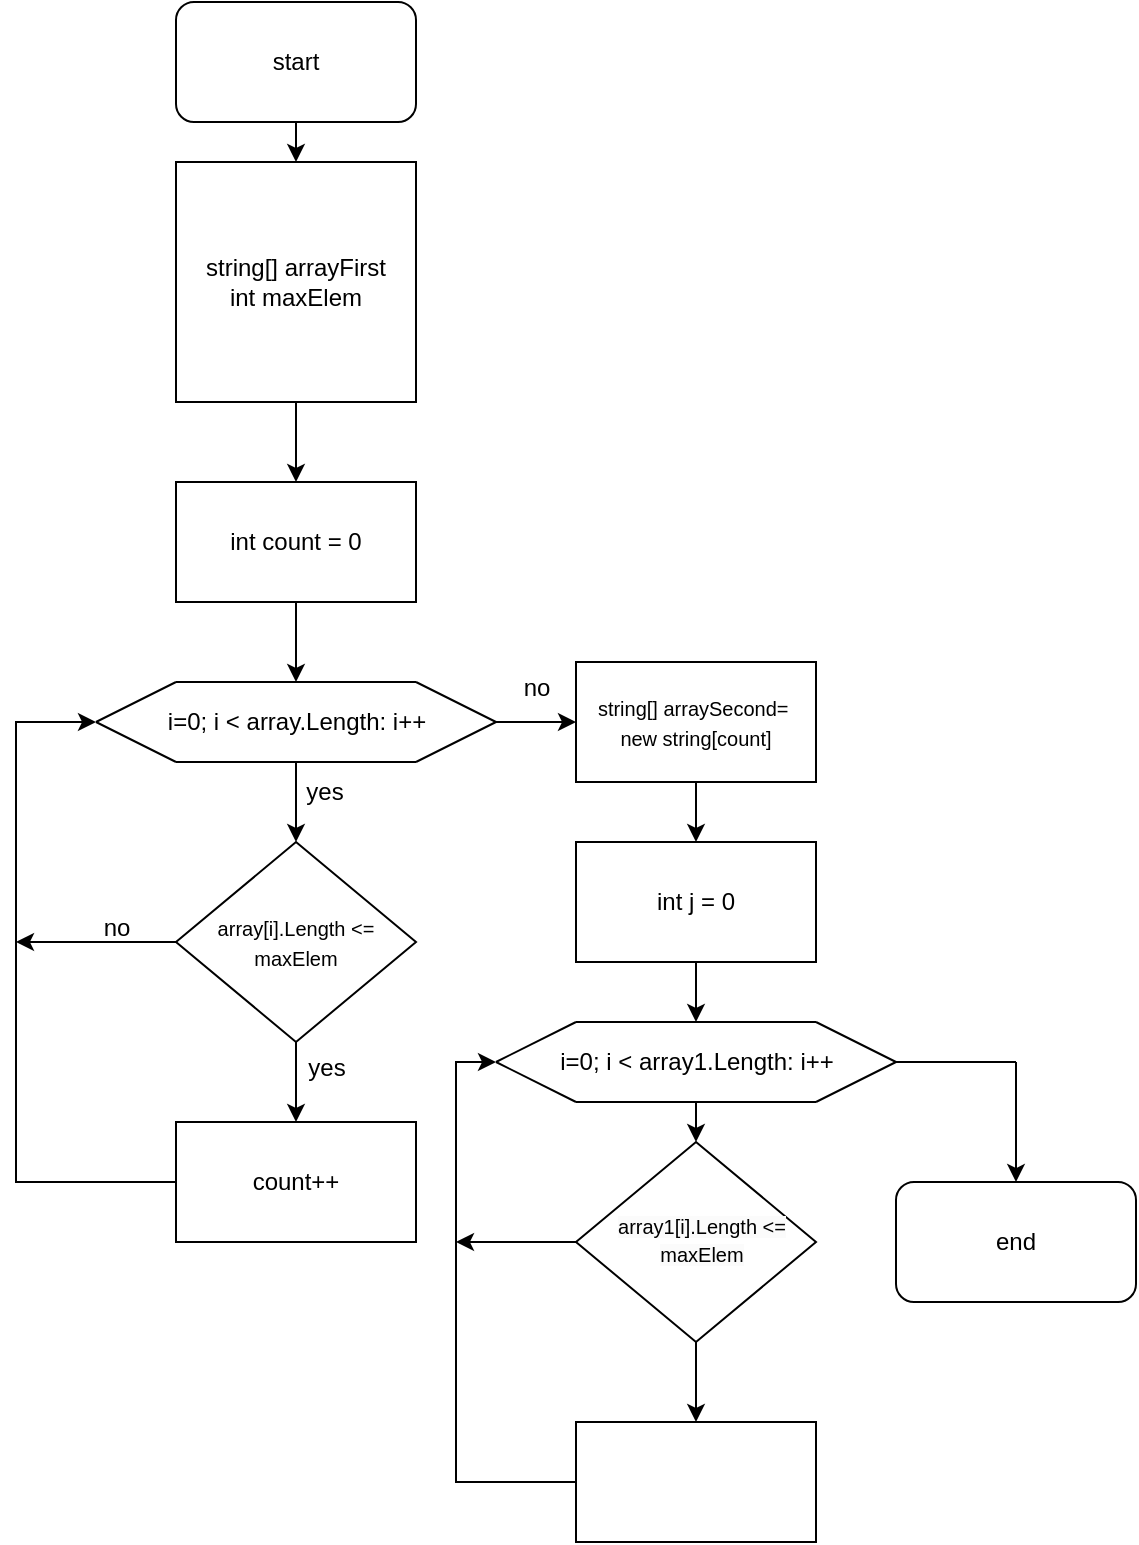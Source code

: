 <mxfile version="21.2.2" type="github">
  <diagram name="Страница 1" id="aZw5PT4t6Rbz9eOodo69">
    <mxGraphModel dx="322" dy="170" grid="1" gridSize="10" guides="1" tooltips="1" connect="1" arrows="1" fold="1" page="1" pageScale="1" pageWidth="827" pageHeight="1169" math="0" shadow="0">
      <root>
        <mxCell id="0" />
        <mxCell id="1" parent="0" />
        <mxCell id="HtTwXuOQGNRcYZnUy2OJ-3" value="" style="edgeStyle=orthogonalEdgeStyle;rounded=0;orthogonalLoop=1;jettySize=auto;html=1;" parent="1" source="HtTwXuOQGNRcYZnUy2OJ-1" edge="1">
          <mxGeometry relative="1" as="geometry">
            <mxPoint x="260" y="120" as="targetPoint" />
          </mxGeometry>
        </mxCell>
        <mxCell id="HtTwXuOQGNRcYZnUy2OJ-1" value="start" style="rounded=1;whiteSpace=wrap;html=1;" parent="1" vertex="1">
          <mxGeometry x="200" y="40" width="120" height="60" as="geometry" />
        </mxCell>
        <mxCell id="BD58i8v402gFr6tfGI4j-9" style="edgeStyle=orthogonalEdgeStyle;rounded=0;orthogonalLoop=1;jettySize=auto;html=1;" parent="1" source="BD58i8v402gFr6tfGI4j-1" edge="1">
          <mxGeometry relative="1" as="geometry">
            <mxPoint x="260" y="280" as="targetPoint" />
          </mxGeometry>
        </mxCell>
        <mxCell id="BD58i8v402gFr6tfGI4j-1" value="string[] arrayFirst&lt;br&gt;int maxElem" style="whiteSpace=wrap;html=1;aspect=fixed;" parent="1" vertex="1">
          <mxGeometry x="200" y="120" width="120" height="120" as="geometry" />
        </mxCell>
        <mxCell id="BD58i8v402gFr6tfGI4j-8" value="" style="group" parent="1" vertex="1" connectable="0">
          <mxGeometry x="160" y="380" width="200" height="40" as="geometry" />
        </mxCell>
        <mxCell id="BD58i8v402gFr6tfGI4j-2" value="" style="endArrow=none;html=1;rounded=0;" parent="BD58i8v402gFr6tfGI4j-8" edge="1">
          <mxGeometry width="50" height="50" relative="1" as="geometry">
            <mxPoint x="40" as="sourcePoint" />
            <mxPoint x="160" as="targetPoint" />
          </mxGeometry>
        </mxCell>
        <mxCell id="BD58i8v402gFr6tfGI4j-3" value="" style="endArrow=none;html=1;rounded=0;" parent="BD58i8v402gFr6tfGI4j-8" edge="1">
          <mxGeometry width="50" height="50" relative="1" as="geometry">
            <mxPoint x="40" y="40" as="sourcePoint" />
            <mxPoint x="160" y="40" as="targetPoint" />
          </mxGeometry>
        </mxCell>
        <mxCell id="BD58i8v402gFr6tfGI4j-4" value="" style="endArrow=none;html=1;rounded=0;" parent="BD58i8v402gFr6tfGI4j-8" edge="1">
          <mxGeometry width="50" height="50" relative="1" as="geometry">
            <mxPoint x="160" as="sourcePoint" />
            <mxPoint x="200" y="20" as="targetPoint" />
          </mxGeometry>
        </mxCell>
        <mxCell id="BD58i8v402gFr6tfGI4j-5" value="" style="endArrow=none;html=1;rounded=0;" parent="BD58i8v402gFr6tfGI4j-8" edge="1">
          <mxGeometry width="50" height="50" relative="1" as="geometry">
            <mxPoint x="160" y="40" as="sourcePoint" />
            <mxPoint x="200" y="20" as="targetPoint" />
          </mxGeometry>
        </mxCell>
        <mxCell id="BD58i8v402gFr6tfGI4j-6" value="" style="endArrow=none;html=1;rounded=0;" parent="BD58i8v402gFr6tfGI4j-8" edge="1">
          <mxGeometry width="50" height="50" relative="1" as="geometry">
            <mxPoint y="20" as="sourcePoint" />
            <mxPoint x="40" y="40" as="targetPoint" />
          </mxGeometry>
        </mxCell>
        <mxCell id="BD58i8v402gFr6tfGI4j-7" value="" style="endArrow=none;html=1;rounded=0;" parent="BD58i8v402gFr6tfGI4j-8" edge="1">
          <mxGeometry width="50" height="50" relative="1" as="geometry">
            <mxPoint y="20" as="sourcePoint" />
            <mxPoint x="40" as="targetPoint" />
          </mxGeometry>
        </mxCell>
        <mxCell id="BD58i8v402gFr6tfGI4j-10" value="i=0; i &amp;lt; array.Length: i++" style="text;html=1;align=center;verticalAlign=middle;resizable=0;points=[];autosize=1;strokeColor=none;fillColor=none;" parent="BD58i8v402gFr6tfGI4j-8" vertex="1">
          <mxGeometry x="25" y="5" width="150" height="30" as="geometry" />
        </mxCell>
        <mxCell id="BD58i8v402gFr6tfGI4j-13" style="edgeStyle=orthogonalEdgeStyle;rounded=0;orthogonalLoop=1;jettySize=auto;html=1;" parent="1" source="BD58i8v402gFr6tfGI4j-11" edge="1">
          <mxGeometry relative="1" as="geometry">
            <mxPoint x="260" y="380" as="targetPoint" />
          </mxGeometry>
        </mxCell>
        <mxCell id="BD58i8v402gFr6tfGI4j-11" value="int count = 0" style="rounded=0;whiteSpace=wrap;html=1;" parent="1" vertex="1">
          <mxGeometry x="200" y="280" width="120" height="60" as="geometry" />
        </mxCell>
        <mxCell id="Bx-cLCsJDMTPzBLQVUO3-3" value="" style="edgeStyle=orthogonalEdgeStyle;rounded=0;orthogonalLoop=1;jettySize=auto;html=1;" parent="1" source="Bx-cLCsJDMTPzBLQVUO3-1" target="Bx-cLCsJDMTPzBLQVUO3-2" edge="1">
          <mxGeometry relative="1" as="geometry" />
        </mxCell>
        <mxCell id="Bx-cLCsJDMTPzBLQVUO3-29" style="edgeStyle=orthogonalEdgeStyle;rounded=0;orthogonalLoop=1;jettySize=auto;html=1;" parent="1" source="Bx-cLCsJDMTPzBLQVUO3-1" edge="1">
          <mxGeometry relative="1" as="geometry">
            <mxPoint x="120" y="510" as="targetPoint" />
          </mxGeometry>
        </mxCell>
        <mxCell id="Bx-cLCsJDMTPzBLQVUO3-1" value="&lt;font style=&quot;font-size: 10px;&quot;&gt;array[i].Length &amp;lt;=&lt;br style=&quot;border-color: var(--border-color);&quot;&gt;maxElem&lt;br&gt;&lt;/font&gt;" style="rhombus;whiteSpace=wrap;html=1;" parent="1" vertex="1">
          <mxGeometry x="200" y="460" width="120" height="100" as="geometry" />
        </mxCell>
        <mxCell id="Bx-cLCsJDMTPzBLQVUO3-4" style="edgeStyle=orthogonalEdgeStyle;rounded=0;orthogonalLoop=1;jettySize=auto;html=1;" parent="1" source="Bx-cLCsJDMTPzBLQVUO3-2" edge="1">
          <mxGeometry relative="1" as="geometry">
            <mxPoint x="160" y="400" as="targetPoint" />
            <Array as="points">
              <mxPoint x="120" y="630" />
              <mxPoint x="120" y="400" />
            </Array>
          </mxGeometry>
        </mxCell>
        <mxCell id="Bx-cLCsJDMTPzBLQVUO3-2" value="count++" style="rounded=0;whiteSpace=wrap;html=1;" parent="1" vertex="1">
          <mxGeometry x="200" y="600" width="120" height="60" as="geometry" />
        </mxCell>
        <mxCell id="Bx-cLCsJDMTPzBLQVUO3-5" value="" style="endArrow=classic;html=1;rounded=0;" parent="1" target="Bx-cLCsJDMTPzBLQVUO3-1" edge="1">
          <mxGeometry width="50" height="50" relative="1" as="geometry">
            <mxPoint x="260" y="420" as="sourcePoint" />
            <mxPoint x="500" y="430" as="targetPoint" />
          </mxGeometry>
        </mxCell>
        <mxCell id="Bx-cLCsJDMTPzBLQVUO3-8" value="" style="edgeStyle=orthogonalEdgeStyle;rounded=0;orthogonalLoop=1;jettySize=auto;html=1;" parent="1" source="Bx-cLCsJDMTPzBLQVUO3-6" target="Bx-cLCsJDMTPzBLQVUO3-7" edge="1">
          <mxGeometry relative="1" as="geometry" />
        </mxCell>
        <mxCell id="Bx-cLCsJDMTPzBLQVUO3-6" value="&lt;font style=&quot;font-size: 10px;&quot;&gt;string[] arraySecond=&amp;nbsp;&lt;br&gt;new string[count]&lt;/font&gt;" style="rounded=0;whiteSpace=wrap;html=1;" parent="1" vertex="1">
          <mxGeometry x="400" y="370" width="120" height="60" as="geometry" />
        </mxCell>
        <mxCell id="Bx-cLCsJDMTPzBLQVUO3-18" value="" style="edgeStyle=orthogonalEdgeStyle;rounded=0;orthogonalLoop=1;jettySize=auto;html=1;" parent="1" source="Bx-cLCsJDMTPzBLQVUO3-7" edge="1">
          <mxGeometry relative="1" as="geometry">
            <mxPoint x="460" y="550" as="targetPoint" />
          </mxGeometry>
        </mxCell>
        <mxCell id="Bx-cLCsJDMTPzBLQVUO3-7" value="int j = 0" style="rounded=0;whiteSpace=wrap;html=1;" parent="1" vertex="1">
          <mxGeometry x="400" y="460" width="120" height="60" as="geometry" />
        </mxCell>
        <mxCell id="Bx-cLCsJDMTPzBLQVUO3-9" value="" style="endArrow=classic;html=1;rounded=0;entryX=0;entryY=0.5;entryDx=0;entryDy=0;" parent="1" target="Bx-cLCsJDMTPzBLQVUO3-6" edge="1">
          <mxGeometry width="50" height="50" relative="1" as="geometry">
            <mxPoint x="360" y="400" as="sourcePoint" />
            <mxPoint x="530" y="410" as="targetPoint" />
          </mxGeometry>
        </mxCell>
        <mxCell id="Bx-cLCsJDMTPzBLQVUO3-10" value="" style="group" parent="1" vertex="1" connectable="0">
          <mxGeometry x="360" y="550" width="200" height="40" as="geometry" />
        </mxCell>
        <mxCell id="Bx-cLCsJDMTPzBLQVUO3-11" value="" style="endArrow=none;html=1;rounded=0;" parent="Bx-cLCsJDMTPzBLQVUO3-10" edge="1">
          <mxGeometry width="50" height="50" relative="1" as="geometry">
            <mxPoint x="40" as="sourcePoint" />
            <mxPoint x="160" as="targetPoint" />
          </mxGeometry>
        </mxCell>
        <mxCell id="Bx-cLCsJDMTPzBLQVUO3-12" value="" style="endArrow=none;html=1;rounded=0;" parent="Bx-cLCsJDMTPzBLQVUO3-10" edge="1">
          <mxGeometry width="50" height="50" relative="1" as="geometry">
            <mxPoint x="40" y="40" as="sourcePoint" />
            <mxPoint x="160" y="40" as="targetPoint" />
          </mxGeometry>
        </mxCell>
        <mxCell id="Bx-cLCsJDMTPzBLQVUO3-13" value="" style="endArrow=none;html=1;rounded=0;" parent="Bx-cLCsJDMTPzBLQVUO3-10" edge="1">
          <mxGeometry width="50" height="50" relative="1" as="geometry">
            <mxPoint x="160" as="sourcePoint" />
            <mxPoint x="200" y="20" as="targetPoint" />
          </mxGeometry>
        </mxCell>
        <mxCell id="Bx-cLCsJDMTPzBLQVUO3-14" value="" style="endArrow=none;html=1;rounded=0;" parent="Bx-cLCsJDMTPzBLQVUO3-10" edge="1">
          <mxGeometry width="50" height="50" relative="1" as="geometry">
            <mxPoint x="160" y="40" as="sourcePoint" />
            <mxPoint x="200" y="20" as="targetPoint" />
          </mxGeometry>
        </mxCell>
        <mxCell id="Bx-cLCsJDMTPzBLQVUO3-15" value="" style="endArrow=none;html=1;rounded=0;" parent="Bx-cLCsJDMTPzBLQVUO3-10" edge="1">
          <mxGeometry width="50" height="50" relative="1" as="geometry">
            <mxPoint y="20" as="sourcePoint" />
            <mxPoint x="40" y="40" as="targetPoint" />
          </mxGeometry>
        </mxCell>
        <mxCell id="Bx-cLCsJDMTPzBLQVUO3-16" value="" style="endArrow=none;html=1;rounded=0;" parent="Bx-cLCsJDMTPzBLQVUO3-10" edge="1">
          <mxGeometry width="50" height="50" relative="1" as="geometry">
            <mxPoint y="20" as="sourcePoint" />
            <mxPoint x="40" as="targetPoint" />
          </mxGeometry>
        </mxCell>
        <mxCell id="Bx-cLCsJDMTPzBLQVUO3-17" value="i=0; i &amp;lt; array1.Length: i++" style="text;html=1;align=center;verticalAlign=middle;resizable=0;points=[];autosize=1;strokeColor=none;fillColor=none;" parent="Bx-cLCsJDMTPzBLQVUO3-10" vertex="1">
          <mxGeometry x="20" y="5" width="160" height="30" as="geometry" />
        </mxCell>
        <mxCell id="Bx-cLCsJDMTPzBLQVUO3-19" value="" style="edgeStyle=orthogonalEdgeStyle;rounded=0;orthogonalLoop=1;jettySize=auto;html=1;" parent="1" source="Bx-cLCsJDMTPzBLQVUO3-20" target="Bx-cLCsJDMTPzBLQVUO3-21" edge="1">
          <mxGeometry relative="1" as="geometry" />
        </mxCell>
        <mxCell id="Bx-cLCsJDMTPzBLQVUO3-24" style="edgeStyle=orthogonalEdgeStyle;rounded=0;orthogonalLoop=1;jettySize=auto;html=1;" parent="1" source="Bx-cLCsJDMTPzBLQVUO3-20" edge="1">
          <mxGeometry relative="1" as="geometry">
            <mxPoint x="340" y="660" as="targetPoint" />
          </mxGeometry>
        </mxCell>
        <mxCell id="Bx-cLCsJDMTPzBLQVUO3-20" value="" style="rhombus;whiteSpace=wrap;html=1;" parent="1" vertex="1">
          <mxGeometry x="400" y="610" width="120" height="100" as="geometry" />
        </mxCell>
        <mxCell id="Bx-cLCsJDMTPzBLQVUO3-23" style="edgeStyle=orthogonalEdgeStyle;rounded=0;orthogonalLoop=1;jettySize=auto;html=1;" parent="1" source="Bx-cLCsJDMTPzBLQVUO3-21" edge="1">
          <mxGeometry relative="1" as="geometry">
            <mxPoint x="360" y="570" as="targetPoint" />
            <Array as="points">
              <mxPoint x="340" y="780" />
              <mxPoint x="340" y="570" />
            </Array>
          </mxGeometry>
        </mxCell>
        <mxCell id="Bx-cLCsJDMTPzBLQVUO3-21" value="" style="rounded=0;whiteSpace=wrap;html=1;" parent="1" vertex="1">
          <mxGeometry x="400" y="750" width="120" height="60" as="geometry" />
        </mxCell>
        <mxCell id="Bx-cLCsJDMTPzBLQVUO3-22" value="" style="endArrow=classic;html=1;rounded=0;entryX=0.5;entryY=0;entryDx=0;entryDy=0;" parent="1" target="Bx-cLCsJDMTPzBLQVUO3-20" edge="1">
          <mxGeometry width="50" height="50" relative="1" as="geometry">
            <mxPoint x="460" y="590" as="sourcePoint" />
            <mxPoint x="360" y="650" as="targetPoint" />
          </mxGeometry>
        </mxCell>
        <mxCell id="Bx-cLCsJDMTPzBLQVUO3-25" value="end" style="rounded=1;whiteSpace=wrap;html=1;" parent="1" vertex="1">
          <mxGeometry x="560" y="630" width="120" height="60" as="geometry" />
        </mxCell>
        <mxCell id="Bx-cLCsJDMTPzBLQVUO3-27" value="" style="endArrow=none;html=1;rounded=0;" parent="1" edge="1">
          <mxGeometry width="50" height="50" relative="1" as="geometry">
            <mxPoint x="560" y="570" as="sourcePoint" />
            <mxPoint x="620" y="570" as="targetPoint" />
          </mxGeometry>
        </mxCell>
        <mxCell id="Bx-cLCsJDMTPzBLQVUO3-28" value="" style="endArrow=classic;html=1;rounded=0;entryX=0.5;entryY=0;entryDx=0;entryDy=0;" parent="1" target="Bx-cLCsJDMTPzBLQVUO3-25" edge="1">
          <mxGeometry width="50" height="50" relative="1" as="geometry">
            <mxPoint x="620" y="570" as="sourcePoint" />
            <mxPoint x="570" y="620" as="targetPoint" />
          </mxGeometry>
        </mxCell>
        <mxCell id="Bx-cLCsJDMTPzBLQVUO3-30" value="yes" style="text;html=1;align=center;verticalAlign=middle;resizable=0;points=[];autosize=1;strokeColor=none;fillColor=none;" parent="1" vertex="1">
          <mxGeometry x="254" y="420" width="40" height="30" as="geometry" />
        </mxCell>
        <mxCell id="Bx-cLCsJDMTPzBLQVUO3-31" value="no" style="text;html=1;align=center;verticalAlign=middle;resizable=0;points=[];autosize=1;strokeColor=none;fillColor=none;" parent="1" vertex="1">
          <mxGeometry x="360" y="368" width="40" height="30" as="geometry" />
        </mxCell>
        <mxCell id="Bx-cLCsJDMTPzBLQVUO3-32" value="no" style="text;html=1;align=center;verticalAlign=middle;resizable=0;points=[];autosize=1;strokeColor=none;fillColor=none;" parent="1" vertex="1">
          <mxGeometry x="150" y="488" width="40" height="30" as="geometry" />
        </mxCell>
        <mxCell id="Bx-cLCsJDMTPzBLQVUO3-33" value="yes" style="text;html=1;align=center;verticalAlign=middle;resizable=0;points=[];autosize=1;strokeColor=none;fillColor=none;" parent="1" vertex="1">
          <mxGeometry x="255" y="558" width="40" height="30" as="geometry" />
        </mxCell>
        <mxCell id="NgIf3C5hEKJv8SC2nhyw-1" value="&lt;span style=&quot;color: rgb(0, 0, 0); font-family: Helvetica; font-size: 10px; font-style: normal; font-variant-ligatures: normal; font-variant-caps: normal; font-weight: 400; letter-spacing: normal; orphans: 2; text-indent: 0px; text-transform: none; widows: 2; word-spacing: 0px; -webkit-text-stroke-width: 0px; background-color: rgb(251, 251, 251); text-decoration-thickness: initial; text-decoration-style: initial; text-decoration-color: initial; float: none; display: inline !important;&quot;&gt;array1[i].Length &amp;lt;=&lt;/span&gt;&lt;br style=&quot;border-color: var(--border-color); color: rgb(0, 0, 0); font-family: Helvetica; font-size: 10px; font-style: normal; font-variant-ligatures: normal; font-variant-caps: normal; font-weight: 400; letter-spacing: normal; orphans: 2; text-indent: 0px; text-transform: none; widows: 2; word-spacing: 0px; -webkit-text-stroke-width: 0px; background-color: rgb(251, 251, 251); text-decoration-thickness: initial; text-decoration-style: initial; text-decoration-color: initial;&quot;&gt;&lt;span style=&quot;color: rgb(0, 0, 0); font-family: Helvetica; font-size: 10px; font-style: normal; font-variant-ligatures: normal; font-variant-caps: normal; font-weight: 400; letter-spacing: normal; orphans: 2; text-indent: 0px; text-transform: none; widows: 2; word-spacing: 0px; -webkit-text-stroke-width: 0px; background-color: rgb(251, 251, 251); text-decoration-thickness: initial; text-decoration-style: initial; text-decoration-color: initial; float: none; display: inline !important;&quot;&gt;maxElem&lt;/span&gt;" style="text;whiteSpace=wrap;html=1;align=center;" vertex="1" parent="1">
          <mxGeometry x="408" y="638" width="110" height="50" as="geometry" />
        </mxCell>
      </root>
    </mxGraphModel>
  </diagram>
</mxfile>
